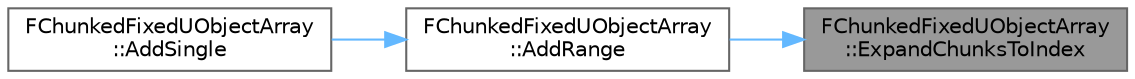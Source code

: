 digraph "FChunkedFixedUObjectArray::ExpandChunksToIndex"
{
 // INTERACTIVE_SVG=YES
 // LATEX_PDF_SIZE
  bgcolor="transparent";
  edge [fontname=Helvetica,fontsize=10,labelfontname=Helvetica,labelfontsize=10];
  node [fontname=Helvetica,fontsize=10,shape=box,height=0.2,width=0.4];
  rankdir="RL";
  Node1 [id="Node000001",label="FChunkedFixedUObjectArray\l::ExpandChunksToIndex",height=0.2,width=0.4,color="gray40", fillcolor="grey60", style="filled", fontcolor="black",tooltip="Allocates new chunk for the array."];
  Node1 -> Node2 [id="edge1_Node000001_Node000002",dir="back",color="steelblue1",style="solid",tooltip=" "];
  Node2 [id="Node000002",label="FChunkedFixedUObjectArray\l::AddRange",height=0.2,width=0.4,color="grey40", fillcolor="white", style="filled",URL="$dd/d95/classFChunkedFixedUObjectArray.html#a96c05fcd4c0c6bb51b6072ffef618e70",tooltip=" "];
  Node2 -> Node3 [id="edge2_Node000002_Node000003",dir="back",color="steelblue1",style="solid",tooltip=" "];
  Node3 [id="Node000003",label="FChunkedFixedUObjectArray\l::AddSingle",height=0.2,width=0.4,color="grey40", fillcolor="white", style="filled",URL="$dd/d95/classFChunkedFixedUObjectArray.html#a7269968449b76409e84cdda50c6983bb",tooltip=" "];
}
